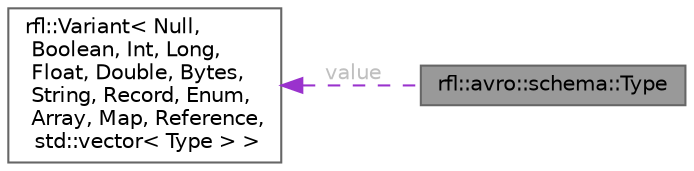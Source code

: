digraph "rfl::avro::schema::Type"
{
 // LATEX_PDF_SIZE
  bgcolor="transparent";
  edge [fontname=Helvetica,fontsize=10,labelfontname=Helvetica,labelfontsize=10];
  node [fontname=Helvetica,fontsize=10,shape=box,height=0.2,width=0.4];
  rankdir="LR";
  Node1 [id="Node000001",label="rfl::avro::schema::Type",height=0.2,width=0.4,color="gray40", fillcolor="grey60", style="filled", fontcolor="black",tooltip=" "];
  Node2 -> Node1 [id="edge1_Node000001_Node000002",dir="back",color="darkorchid3",style="dashed",tooltip=" ",label=" value",fontcolor="grey" ];
  Node2 [id="Node000002",label="rfl::Variant\< Null,\l Boolean, Int, Long,\l Float, Double, Bytes,\l String, Record, Enum,\l Array, Map, Reference,\l std::vector\< Type \> \>",height=0.2,width=0.4,color="gray40", fillcolor="white", style="filled",URL="$classrfl_1_1_variant.html",tooltip=" "];
}

